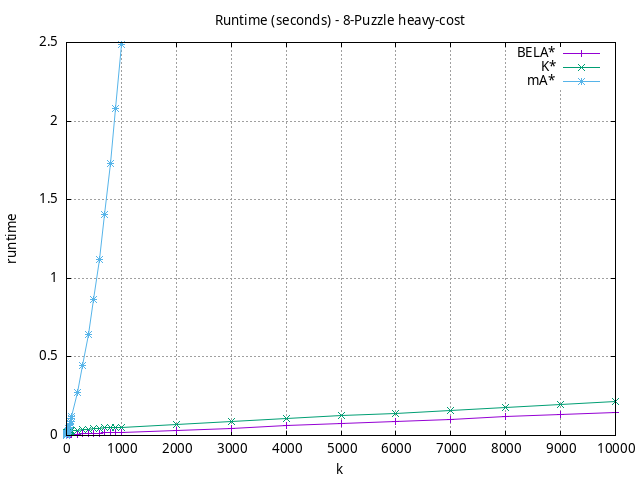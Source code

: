 #!/usr/bin/gnuplot
# -*- coding: utf-8 -*-
#
# results/n-puzzle/heavy-cost/8/8puzzle.heuristic.runtime.gnuplot
#
# Started on 12/09/2023 19:56:38
# Author: Carlos Linares López
set grid
set xlabel "k"
set ylabel "runtime"

set title "Runtime (seconds) - 8-Puzzle heavy-cost"

set terminal png enhanced font "Ariel,10"
set output '8puzzle.heuristic.runtime.png'

plot "-" title "BELA*"      with linesp, "-" title "K*"      with linesp, "-" title "mA*"      with linesp

	1 0.00231703655
	2 0.00250109054
	3 0.0026109543800000006
	4 0.0025835470900000003
	5 0.0026839190400000006
	6 0.0028266049400000005
	7 0.00292366839
	8 0.00302568054
	9 0.0030857550900000004
	10 0.0032184436100000002
	20 0.0036265302400000005
	30 0.00400957821
	40 0.0042657326
	50 0.0046029121
	60 0.004789950970000001
	70 0.005087928899999999
	80 0.0054307222
	90 0.005731540799999999
	100 0.006090719400000001
	200 0.008411206899999999
	300 0.0105429343
	400 0.0126929181
	500 0.014455665500000001
	600 0.0156922069
	700 0.0166884678
	800 0.017381002
	900 0.017863371000000003
	1000 0.018721220000000004
	2000 0.032771854
	3000 0.046475786
	4000 0.060639607
	5000 0.075514587
	6000 0.08982174000000001
	7000 0.104227282
	8000 0.118646062
	9000 0.132940879
	10000 0.14827696999999998
end
	1 0.00585789715
	2 0.01092694234
	3 0.013924290579999998
	4 0.01541867402
	5 0.017051104640000002
	6 0.017716832699999997
	7 0.0181633216
	8 0.0189141539
	9 0.019704264200000002
	10 0.0202587443
	20 0.022066041100000003
	30 0.024129769699999998
	40 0.0253339981
	50 0.02680085010000001
	60 0.0276281777
	70 0.028071227200000003
	80 0.028752677299999994
	90 0.029415085799999997
	100 0.028861228899999997
	200 0.0346934707
	300 0.0365192308
	400 0.039034110200000006
	500 0.04176875929999999
	600 0.044879975
	700 0.04782079499999999
	800 0.05007230600000002
	900 0.051941032
	1000 0.051790108000000015
	2000 0.07140163399999999
	3000 0.089602136
	4000 0.10719579599999998
	5000 0.12587142099999998
	6000 0.142609677
	7000 0.15981333
	8000 0.17989604
	9000 0.19828456
	10000 0.21418344
end
	1 0.00231631174
	2 0.00372782801
	3 0.00519412516
	4 0.00637075258
	5 0.0075761502
	6 0.0088464368
	7 0.009856394979999999
	8 0.011014659380000003
	9 0.01234736518
	10 0.013334338129999998
	20 0.02353750231
	30 0.0334508829
	40 0.0436796221
	50 0.0531744847
	60 0.0630189056
	70 0.0782406745
	80 0.09199943199999999
	90 0.1052073974
	100 0.1177612639
	200 0.27125035799999997
	300 0.44428743
	400 0.6401437419999999
	500 0.8635064570000003
	600 1.118288361
	700 1.4034950849999999
	800 1.732914777
	900 2.07975924
	1000 2.48676201
end
